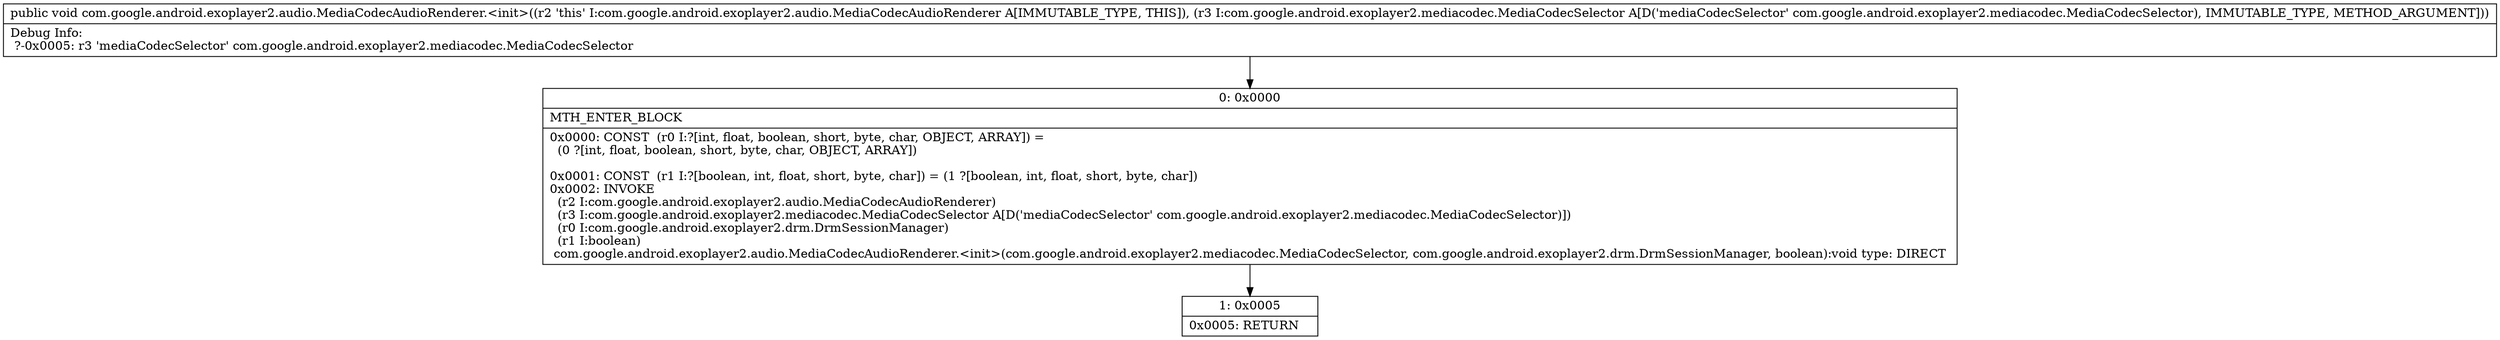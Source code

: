 digraph "CFG forcom.google.android.exoplayer2.audio.MediaCodecAudioRenderer.\<init\>(Lcom\/google\/android\/exoplayer2\/mediacodec\/MediaCodecSelector;)V" {
Node_0 [shape=record,label="{0\:\ 0x0000|MTH_ENTER_BLOCK\l|0x0000: CONST  (r0 I:?[int, float, boolean, short, byte, char, OBJECT, ARRAY]) = \l  (0 ?[int, float, boolean, short, byte, char, OBJECT, ARRAY])\l \l0x0001: CONST  (r1 I:?[boolean, int, float, short, byte, char]) = (1 ?[boolean, int, float, short, byte, char]) \l0x0002: INVOKE  \l  (r2 I:com.google.android.exoplayer2.audio.MediaCodecAudioRenderer)\l  (r3 I:com.google.android.exoplayer2.mediacodec.MediaCodecSelector A[D('mediaCodecSelector' com.google.android.exoplayer2.mediacodec.MediaCodecSelector)])\l  (r0 I:com.google.android.exoplayer2.drm.DrmSessionManager)\l  (r1 I:boolean)\l com.google.android.exoplayer2.audio.MediaCodecAudioRenderer.\<init\>(com.google.android.exoplayer2.mediacodec.MediaCodecSelector, com.google.android.exoplayer2.drm.DrmSessionManager, boolean):void type: DIRECT \l}"];
Node_1 [shape=record,label="{1\:\ 0x0005|0x0005: RETURN   \l}"];
MethodNode[shape=record,label="{public void com.google.android.exoplayer2.audio.MediaCodecAudioRenderer.\<init\>((r2 'this' I:com.google.android.exoplayer2.audio.MediaCodecAudioRenderer A[IMMUTABLE_TYPE, THIS]), (r3 I:com.google.android.exoplayer2.mediacodec.MediaCodecSelector A[D('mediaCodecSelector' com.google.android.exoplayer2.mediacodec.MediaCodecSelector), IMMUTABLE_TYPE, METHOD_ARGUMENT]))  | Debug Info:\l  ?\-0x0005: r3 'mediaCodecSelector' com.google.android.exoplayer2.mediacodec.MediaCodecSelector\l}"];
MethodNode -> Node_0;
Node_0 -> Node_1;
}

